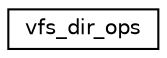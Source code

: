 digraph "Graphical Class Hierarchy"
{
 // LATEX_PDF_SIZE
  edge [fontname="Helvetica",fontsize="10",labelfontname="Helvetica",labelfontsize="10"];
  node [fontname="Helvetica",fontsize="10",shape=record];
  rankdir="LR";
  Node0 [label="vfs_dir_ops",height=0.2,width=0.4,color="black", fillcolor="white", style="filled",URL="$structvfs__dir__ops.html",tooltip="Operations on open directories."];
}
